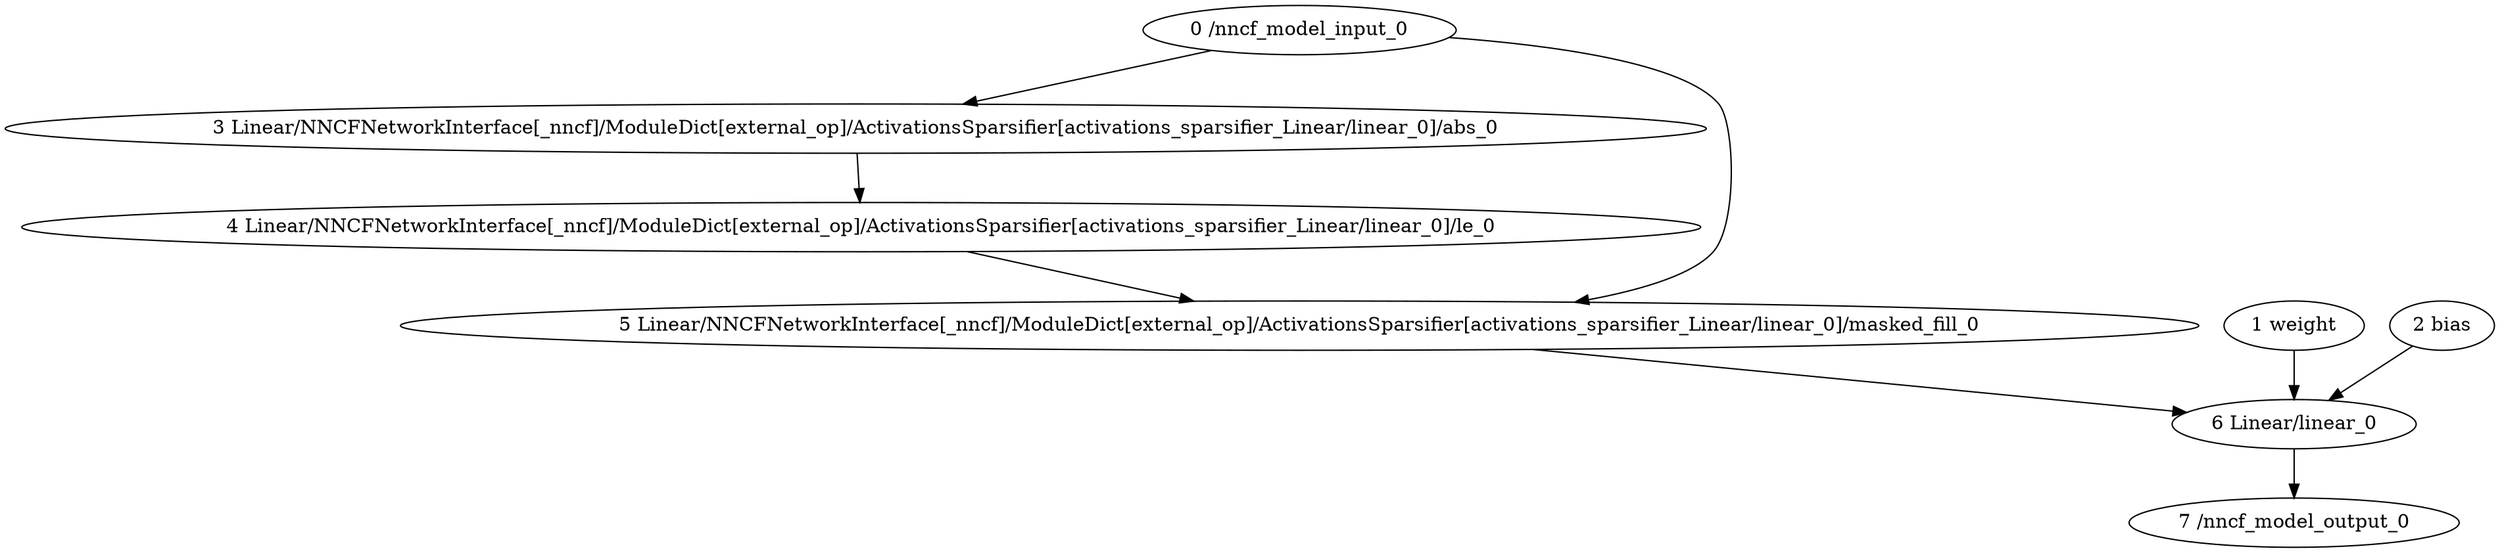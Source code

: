 strict digraph  {
"0 /nncf_model_input_0" [id=0, type=nncf_model_input];
"1 weight" [id=1, type=nncf_model_const];
"2 bias" [id=2, type=nncf_model_const];
"3 Linear/NNCFNetworkInterface[_nncf]/ModuleDict[external_op]/ActivationsSparsifier[activations_sparsifier_Linear/linear_0]/abs_0" [id=3, type=abs];
"4 Linear/NNCFNetworkInterface[_nncf]/ModuleDict[external_op]/ActivationsSparsifier[activations_sparsifier_Linear/linear_0]/le_0" [id=4, type=le];
"5 Linear/NNCFNetworkInterface[_nncf]/ModuleDict[external_op]/ActivationsSparsifier[activations_sparsifier_Linear/linear_0]/masked_fill_0" [id=5, type=masked_fill];
"6 Linear/linear_0" [id=6, type=linear];
"7 /nncf_model_output_0" [id=7, type=nncf_model_output];
"0 /nncf_model_input_0" -> "3 Linear/NNCFNetworkInterface[_nncf]/ModuleDict[external_op]/ActivationsSparsifier[activations_sparsifier_Linear/linear_0]/abs_0";
"0 /nncf_model_input_0" -> "5 Linear/NNCFNetworkInterface[_nncf]/ModuleDict[external_op]/ActivationsSparsifier[activations_sparsifier_Linear/linear_0]/masked_fill_0";
"1 weight" -> "6 Linear/linear_0";
"2 bias" -> "6 Linear/linear_0";
"3 Linear/NNCFNetworkInterface[_nncf]/ModuleDict[external_op]/ActivationsSparsifier[activations_sparsifier_Linear/linear_0]/abs_0" -> "4 Linear/NNCFNetworkInterface[_nncf]/ModuleDict[external_op]/ActivationsSparsifier[activations_sparsifier_Linear/linear_0]/le_0";
"4 Linear/NNCFNetworkInterface[_nncf]/ModuleDict[external_op]/ActivationsSparsifier[activations_sparsifier_Linear/linear_0]/le_0" -> "5 Linear/NNCFNetworkInterface[_nncf]/ModuleDict[external_op]/ActivationsSparsifier[activations_sparsifier_Linear/linear_0]/masked_fill_0";
"5 Linear/NNCFNetworkInterface[_nncf]/ModuleDict[external_op]/ActivationsSparsifier[activations_sparsifier_Linear/linear_0]/masked_fill_0" -> "6 Linear/linear_0";
"6 Linear/linear_0" -> "7 /nncf_model_output_0";
}
